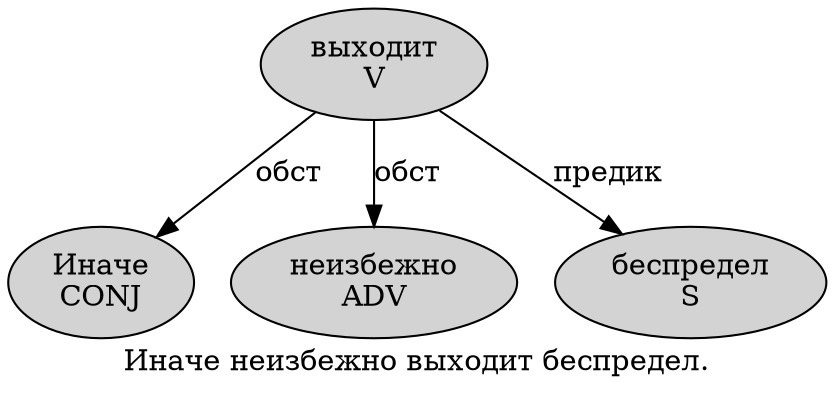 digraph SENTENCE_1063 {
	graph [label="Иначе неизбежно выходит беспредел."]
	node [style=filled]
		0 [label="Иначе
CONJ" color="" fillcolor=lightgray penwidth=1 shape=ellipse]
		1 [label="неизбежно
ADV" color="" fillcolor=lightgray penwidth=1 shape=ellipse]
		2 [label="выходит
V" color="" fillcolor=lightgray penwidth=1 shape=ellipse]
		3 [label="беспредел
S" color="" fillcolor=lightgray penwidth=1 shape=ellipse]
			2 -> 0 [label="обст"]
			2 -> 1 [label="обст"]
			2 -> 3 [label="предик"]
}